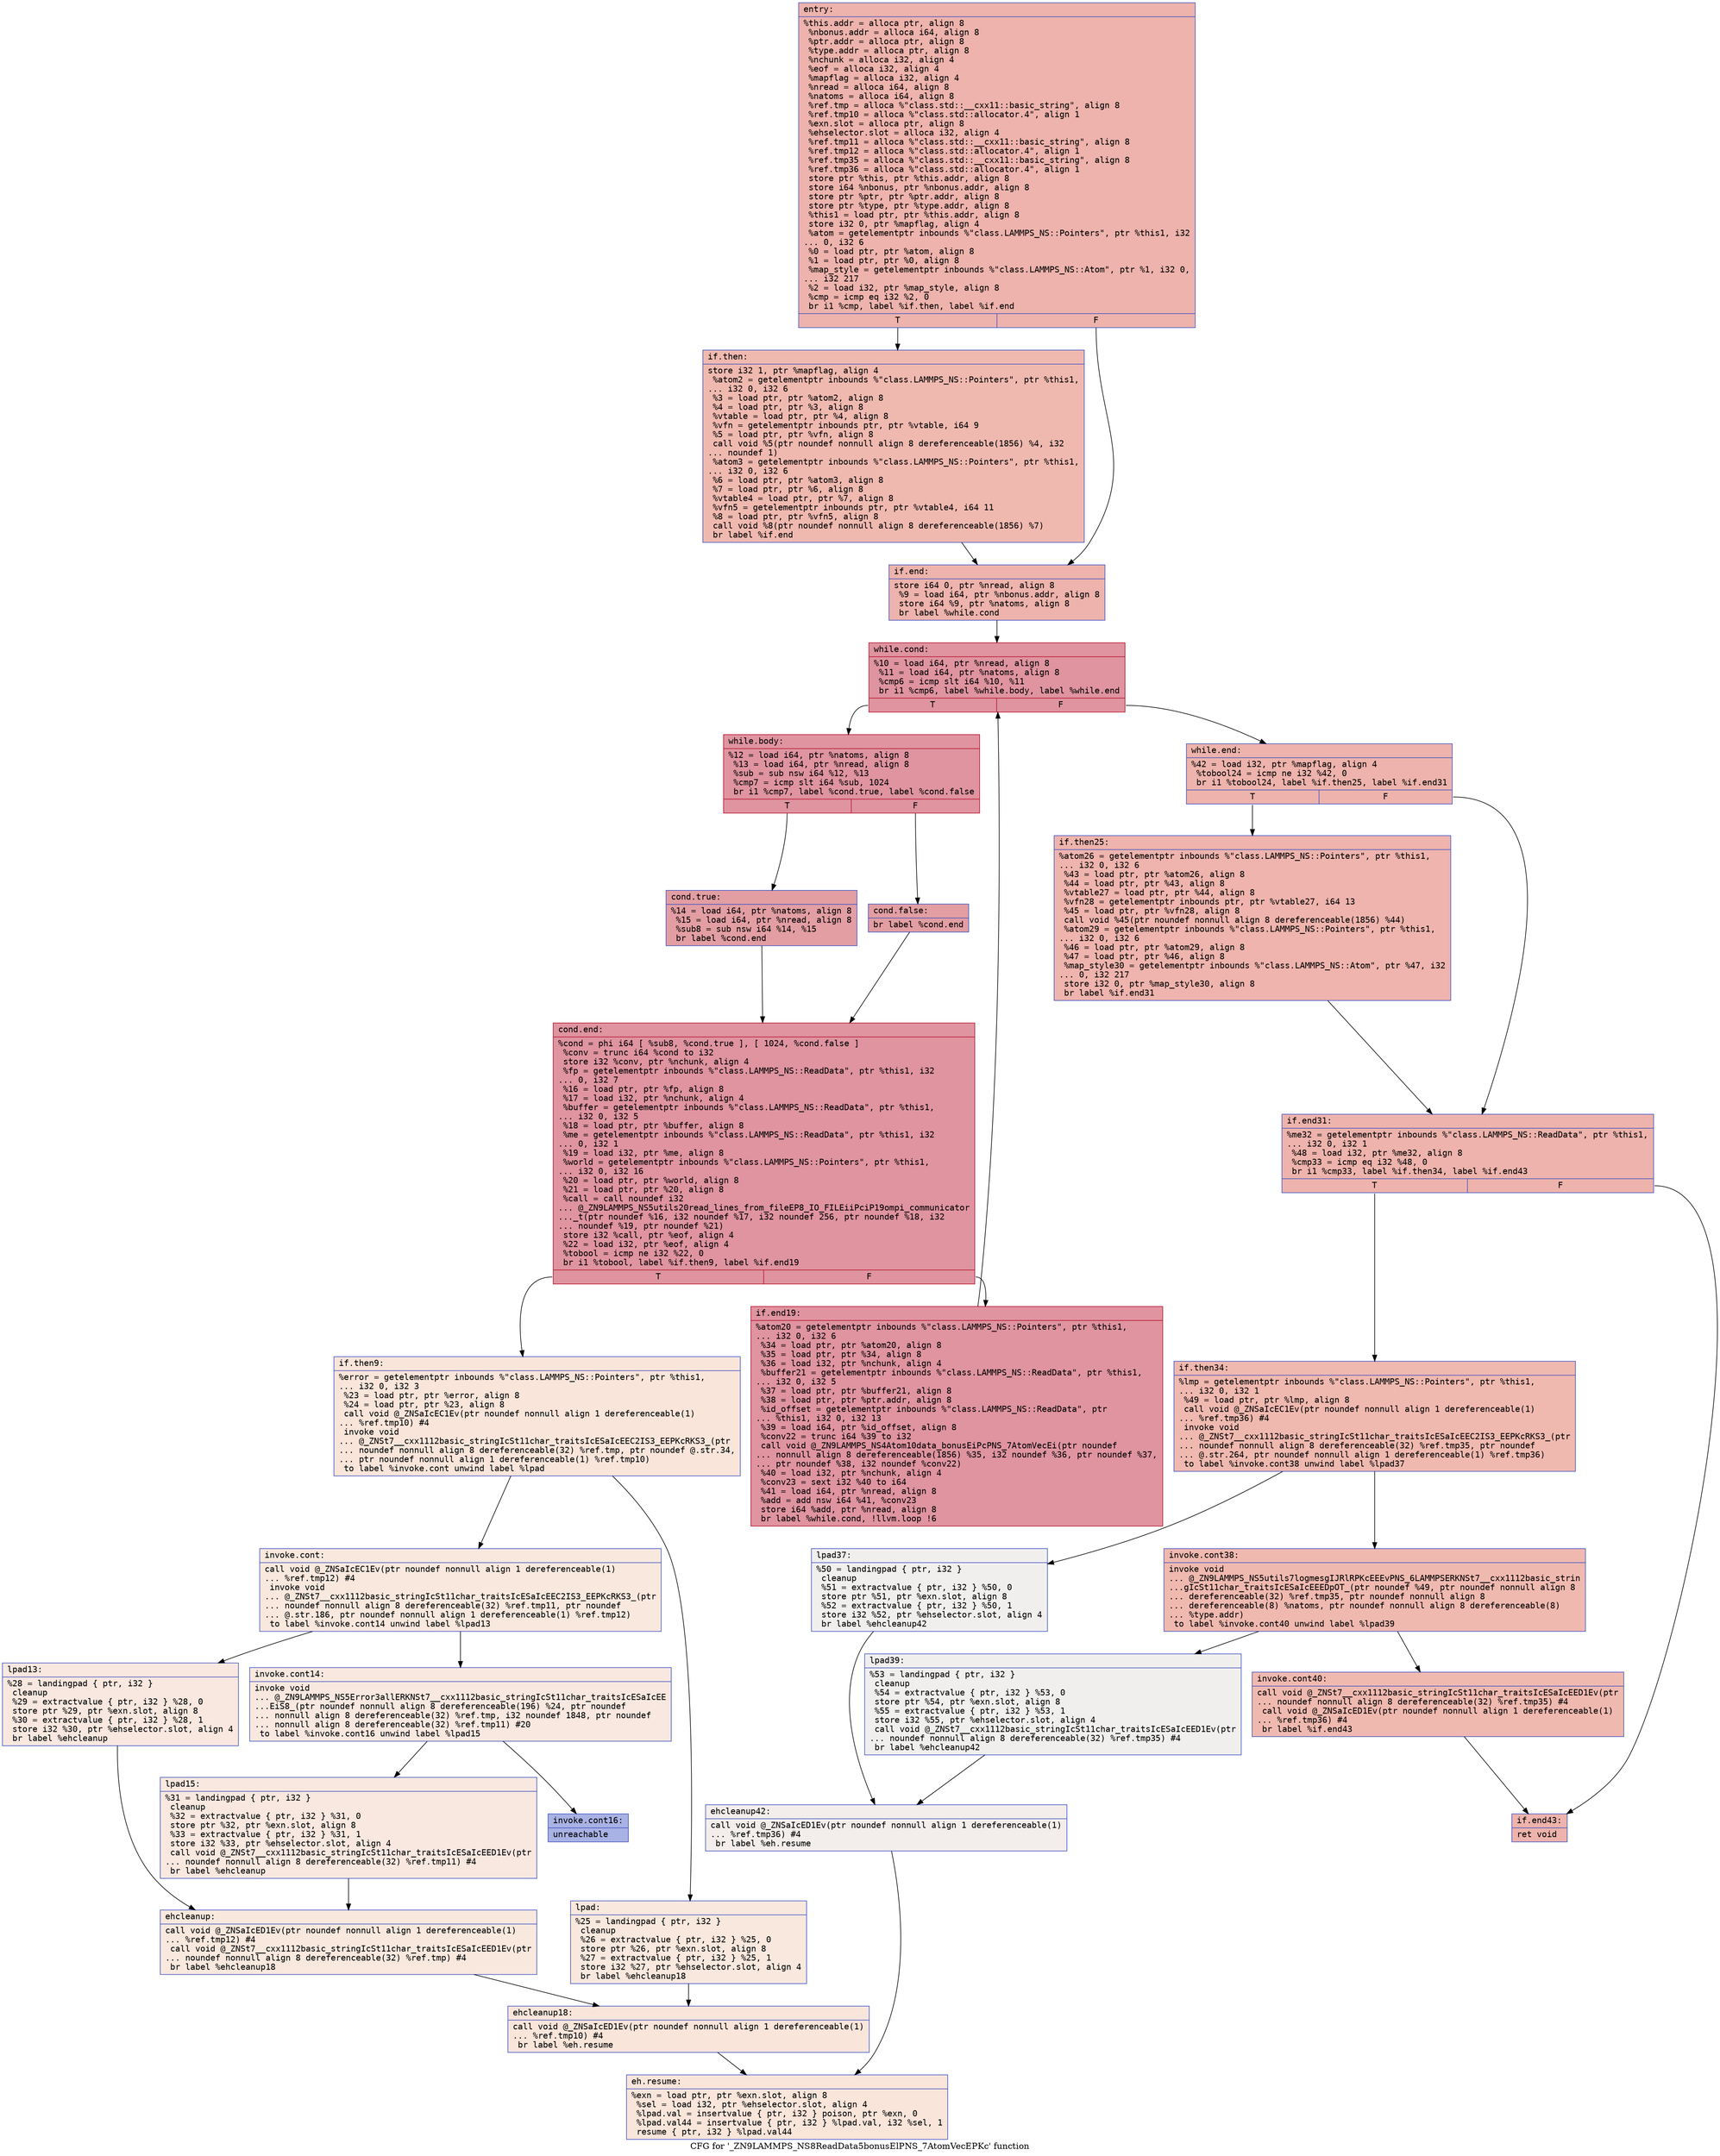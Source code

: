 digraph "CFG for '_ZN9LAMMPS_NS8ReadData5bonusElPNS_7AtomVecEPKc' function" {
	label="CFG for '_ZN9LAMMPS_NS8ReadData5bonusElPNS_7AtomVecEPKc' function";

	Node0x55c7e084c6b0 [shape=record,color="#3d50c3ff", style=filled, fillcolor="#d6524470" fontname="Courier",label="{entry:\l|  %this.addr = alloca ptr, align 8\l  %nbonus.addr = alloca i64, align 8\l  %ptr.addr = alloca ptr, align 8\l  %type.addr = alloca ptr, align 8\l  %nchunk = alloca i32, align 4\l  %eof = alloca i32, align 4\l  %mapflag = alloca i32, align 4\l  %nread = alloca i64, align 8\l  %natoms = alloca i64, align 8\l  %ref.tmp = alloca %\"class.std::__cxx11::basic_string\", align 8\l  %ref.tmp10 = alloca %\"class.std::allocator.4\", align 1\l  %exn.slot = alloca ptr, align 8\l  %ehselector.slot = alloca i32, align 4\l  %ref.tmp11 = alloca %\"class.std::__cxx11::basic_string\", align 8\l  %ref.tmp12 = alloca %\"class.std::allocator.4\", align 1\l  %ref.tmp35 = alloca %\"class.std::__cxx11::basic_string\", align 8\l  %ref.tmp36 = alloca %\"class.std::allocator.4\", align 1\l  store ptr %this, ptr %this.addr, align 8\l  store i64 %nbonus, ptr %nbonus.addr, align 8\l  store ptr %ptr, ptr %ptr.addr, align 8\l  store ptr %type, ptr %type.addr, align 8\l  %this1 = load ptr, ptr %this.addr, align 8\l  store i32 0, ptr %mapflag, align 4\l  %atom = getelementptr inbounds %\"class.LAMMPS_NS::Pointers\", ptr %this1, i32\l... 0, i32 6\l  %0 = load ptr, ptr %atom, align 8\l  %1 = load ptr, ptr %0, align 8\l  %map_style = getelementptr inbounds %\"class.LAMMPS_NS::Atom\", ptr %1, i32 0,\l... i32 217\l  %2 = load i32, ptr %map_style, align 8\l  %cmp = icmp eq i32 %2, 0\l  br i1 %cmp, label %if.then, label %if.end\l|{<s0>T|<s1>F}}"];
	Node0x55c7e084c6b0:s0 -> Node0x55c7e084ccc0[tooltip="entry -> if.then\nProbability 37.50%" ];
	Node0x55c7e084c6b0:s1 -> Node0x55c7e0857e10[tooltip="entry -> if.end\nProbability 62.50%" ];
	Node0x55c7e084ccc0 [shape=record,color="#3d50c3ff", style=filled, fillcolor="#de614d70" fontname="Courier",label="{if.then:\l|  store i32 1, ptr %mapflag, align 4\l  %atom2 = getelementptr inbounds %\"class.LAMMPS_NS::Pointers\", ptr %this1,\l... i32 0, i32 6\l  %3 = load ptr, ptr %atom2, align 8\l  %4 = load ptr, ptr %3, align 8\l  %vtable = load ptr, ptr %4, align 8\l  %vfn = getelementptr inbounds ptr, ptr %vtable, i64 9\l  %5 = load ptr, ptr %vfn, align 8\l  call void %5(ptr noundef nonnull align 8 dereferenceable(1856) %4, i32\l... noundef 1)\l  %atom3 = getelementptr inbounds %\"class.LAMMPS_NS::Pointers\", ptr %this1,\l... i32 0, i32 6\l  %6 = load ptr, ptr %atom3, align 8\l  %7 = load ptr, ptr %6, align 8\l  %vtable4 = load ptr, ptr %7, align 8\l  %vfn5 = getelementptr inbounds ptr, ptr %vtable4, i64 11\l  %8 = load ptr, ptr %vfn5, align 8\l  call void %8(ptr noundef nonnull align 8 dereferenceable(1856) %7)\l  br label %if.end\l}"];
	Node0x55c7e084ccc0 -> Node0x55c7e0857e10[tooltip="if.then -> if.end\nProbability 100.00%" ];
	Node0x55c7e0857e10 [shape=record,color="#3d50c3ff", style=filled, fillcolor="#d6524470" fontname="Courier",label="{if.end:\l|  store i64 0, ptr %nread, align 8\l  %9 = load i64, ptr %nbonus.addr, align 8\l  store i64 %9, ptr %natoms, align 8\l  br label %while.cond\l}"];
	Node0x55c7e0857e10 -> Node0x55c7e0858ba0[tooltip="if.end -> while.cond\nProbability 100.00%" ];
	Node0x55c7e0858ba0 [shape=record,color="#b70d28ff", style=filled, fillcolor="#b70d2870" fontname="Courier",label="{while.cond:\l|  %10 = load i64, ptr %nread, align 8\l  %11 = load i64, ptr %natoms, align 8\l  %cmp6 = icmp slt i64 %10, %11\l  br i1 %cmp6, label %while.body, label %while.end\l|{<s0>T|<s1>F}}"];
	Node0x55c7e0858ba0:s0 -> Node0x55c7e0858e20[tooltip="while.cond -> while.body\nProbability 96.88%" ];
	Node0x55c7e0858ba0:s1 -> Node0x55c7e0858ea0[tooltip="while.cond -> while.end\nProbability 3.12%" ];
	Node0x55c7e0858e20 [shape=record,color="#b70d28ff", style=filled, fillcolor="#b70d2870" fontname="Courier",label="{while.body:\l|  %12 = load i64, ptr %natoms, align 8\l  %13 = load i64, ptr %nread, align 8\l  %sub = sub nsw i64 %12, %13\l  %cmp7 = icmp slt i64 %sub, 1024\l  br i1 %cmp7, label %cond.true, label %cond.false\l|{<s0>T|<s1>F}}"];
	Node0x55c7e0858e20:s0 -> Node0x55c7e0859230[tooltip="while.body -> cond.true\nProbability 50.00%" ];
	Node0x55c7e0858e20:s1 -> Node0x55c7e08592b0[tooltip="while.body -> cond.false\nProbability 50.00%" ];
	Node0x55c7e0859230 [shape=record,color="#3d50c3ff", style=filled, fillcolor="#be242e70" fontname="Courier",label="{cond.true:\l|  %14 = load i64, ptr %natoms, align 8\l  %15 = load i64, ptr %nread, align 8\l  %sub8 = sub nsw i64 %14, %15\l  br label %cond.end\l}"];
	Node0x55c7e0859230 -> Node0x55c7e0859590[tooltip="cond.true -> cond.end\nProbability 100.00%" ];
	Node0x55c7e08592b0 [shape=record,color="#3d50c3ff", style=filled, fillcolor="#be242e70" fontname="Courier",label="{cond.false:\l|  br label %cond.end\l}"];
	Node0x55c7e08592b0 -> Node0x55c7e0859590[tooltip="cond.false -> cond.end\nProbability 100.00%" ];
	Node0x55c7e0859590 [shape=record,color="#b70d28ff", style=filled, fillcolor="#b70d2870" fontname="Courier",label="{cond.end:\l|  %cond = phi i64 [ %sub8, %cond.true ], [ 1024, %cond.false ]\l  %conv = trunc i64 %cond to i32\l  store i32 %conv, ptr %nchunk, align 4\l  %fp = getelementptr inbounds %\"class.LAMMPS_NS::ReadData\", ptr %this1, i32\l... 0, i32 7\l  %16 = load ptr, ptr %fp, align 8\l  %17 = load i32, ptr %nchunk, align 4\l  %buffer = getelementptr inbounds %\"class.LAMMPS_NS::ReadData\", ptr %this1,\l... i32 0, i32 5\l  %18 = load ptr, ptr %buffer, align 8\l  %me = getelementptr inbounds %\"class.LAMMPS_NS::ReadData\", ptr %this1, i32\l... 0, i32 1\l  %19 = load i32, ptr %me, align 8\l  %world = getelementptr inbounds %\"class.LAMMPS_NS::Pointers\", ptr %this1,\l... i32 0, i32 16\l  %20 = load ptr, ptr %world, align 8\l  %21 = load ptr, ptr %20, align 8\l  %call = call noundef i32\l... @_ZN9LAMMPS_NS5utils20read_lines_from_fileEP8_IO_FILEiiPciP19ompi_communicator\l..._t(ptr noundef %16, i32 noundef %17, i32 noundef 256, ptr noundef %18, i32\l... noundef %19, ptr noundef %21)\l  store i32 %call, ptr %eof, align 4\l  %22 = load i32, ptr %eof, align 4\l  %tobool = icmp ne i32 %22, 0\l  br i1 %tobool, label %if.then9, label %if.end19\l|{<s0>T|<s1>F}}"];
	Node0x55c7e0859590:s0 -> Node0x55c7e085a570[tooltip="cond.end -> if.then9\nProbability 0.00%" ];
	Node0x55c7e0859590:s1 -> Node0x55c7e085a5c0[tooltip="cond.end -> if.end19\nProbability 100.00%" ];
	Node0x55c7e085a570 [shape=record,color="#3d50c3ff", style=filled, fillcolor="#f4c5ad70" fontname="Courier",label="{if.then9:\l|  %error = getelementptr inbounds %\"class.LAMMPS_NS::Pointers\", ptr %this1,\l... i32 0, i32 3\l  %23 = load ptr, ptr %error, align 8\l  %24 = load ptr, ptr %23, align 8\l  call void @_ZNSaIcEC1Ev(ptr noundef nonnull align 1 dereferenceable(1)\l... %ref.tmp10) #4\l  invoke void\l... @_ZNSt7__cxx1112basic_stringIcSt11char_traitsIcESaIcEEC2IS3_EEPKcRKS3_(ptr\l... noundef nonnull align 8 dereferenceable(32) %ref.tmp, ptr noundef @.str.34,\l... ptr noundef nonnull align 1 dereferenceable(1) %ref.tmp10)\l          to label %invoke.cont unwind label %lpad\l}"];
	Node0x55c7e085a570 -> Node0x55c7e085aa50[tooltip="if.then9 -> invoke.cont\nProbability 50.00%" ];
	Node0x55c7e085a570 -> Node0x55c7e085aad0[tooltip="if.then9 -> lpad\nProbability 50.00%" ];
	Node0x55c7e085aa50 [shape=record,color="#3d50c3ff", style=filled, fillcolor="#f2cab570" fontname="Courier",label="{invoke.cont:\l|  call void @_ZNSaIcEC1Ev(ptr noundef nonnull align 1 dereferenceable(1)\l... %ref.tmp12) #4\l  invoke void\l... @_ZNSt7__cxx1112basic_stringIcSt11char_traitsIcESaIcEEC2IS3_EEPKcRKS3_(ptr\l... noundef nonnull align 8 dereferenceable(32) %ref.tmp11, ptr noundef\l... @.str.186, ptr noundef nonnull align 1 dereferenceable(1) %ref.tmp12)\l          to label %invoke.cont14 unwind label %lpad13\l}"];
	Node0x55c7e085aa50 -> Node0x55c7e085adf0[tooltip="invoke.cont -> invoke.cont14\nProbability 50.00%" ];
	Node0x55c7e085aa50 -> Node0x55c7e085ae40[tooltip="invoke.cont -> lpad13\nProbability 50.00%" ];
	Node0x55c7e085adf0 [shape=record,color="#3d50c3ff", style=filled, fillcolor="#f1ccb870" fontname="Courier",label="{invoke.cont14:\l|  invoke void\l... @_ZN9LAMMPS_NS5Error3allERKNSt7__cxx1112basic_stringIcSt11char_traitsIcESaIcEE\l...EiS8_(ptr noundef nonnull align 8 dereferenceable(196) %24, ptr noundef\l... nonnull align 8 dereferenceable(32) %ref.tmp, i32 noundef 1848, ptr noundef\l... nonnull align 8 dereferenceable(32) %ref.tmp11) #20\l          to label %invoke.cont16 unwind label %lpad15\l}"];
	Node0x55c7e085adf0 -> Node0x55c7e085ada0[tooltip="invoke.cont14 -> invoke.cont16\nProbability 0.00%" ];
	Node0x55c7e085adf0 -> Node0x55c7e085b160[tooltip="invoke.cont14 -> lpad15\nProbability 100.00%" ];
	Node0x55c7e085ada0 [shape=record,color="#3d50c3ff", style=filled, fillcolor="#3d50c370" fontname="Courier",label="{invoke.cont16:\l|  unreachable\l}"];
	Node0x55c7e085aad0 [shape=record,color="#3d50c3ff", style=filled, fillcolor="#f2cab570" fontname="Courier",label="{lpad:\l|  %25 = landingpad \{ ptr, i32 \}\l          cleanup\l  %26 = extractvalue \{ ptr, i32 \} %25, 0\l  store ptr %26, ptr %exn.slot, align 8\l  %27 = extractvalue \{ ptr, i32 \} %25, 1\l  store i32 %27, ptr %ehselector.slot, align 4\l  br label %ehcleanup18\l}"];
	Node0x55c7e085aad0 -> Node0x55c7e085b720[tooltip="lpad -> ehcleanup18\nProbability 100.00%" ];
	Node0x55c7e085ae40 [shape=record,color="#3d50c3ff", style=filled, fillcolor="#f1ccb870" fontname="Courier",label="{lpad13:\l|  %28 = landingpad \{ ptr, i32 \}\l          cleanup\l  %29 = extractvalue \{ ptr, i32 \} %28, 0\l  store ptr %29, ptr %exn.slot, align 8\l  %30 = extractvalue \{ ptr, i32 \} %28, 1\l  store i32 %30, ptr %ehselector.slot, align 4\l  br label %ehcleanup\l}"];
	Node0x55c7e085ae40 -> Node0x55c7e085ba70[tooltip="lpad13 -> ehcleanup\nProbability 100.00%" ];
	Node0x55c7e085b160 [shape=record,color="#3d50c3ff", style=filled, fillcolor="#f1ccb870" fontname="Courier",label="{lpad15:\l|  %31 = landingpad \{ ptr, i32 \}\l          cleanup\l  %32 = extractvalue \{ ptr, i32 \} %31, 0\l  store ptr %32, ptr %exn.slot, align 8\l  %33 = extractvalue \{ ptr, i32 \} %31, 1\l  store i32 %33, ptr %ehselector.slot, align 4\l  call void @_ZNSt7__cxx1112basic_stringIcSt11char_traitsIcESaIcEED1Ev(ptr\l... noundef nonnull align 8 dereferenceable(32) %ref.tmp11) #4\l  br label %ehcleanup\l}"];
	Node0x55c7e085b160 -> Node0x55c7e085ba70[tooltip="lpad15 -> ehcleanup\nProbability 100.00%" ];
	Node0x55c7e085ba70 [shape=record,color="#3d50c3ff", style=filled, fillcolor="#f2cab570" fontname="Courier",label="{ehcleanup:\l|  call void @_ZNSaIcED1Ev(ptr noundef nonnull align 1 dereferenceable(1)\l... %ref.tmp12) #4\l  call void @_ZNSt7__cxx1112basic_stringIcSt11char_traitsIcESaIcEED1Ev(ptr\l... noundef nonnull align 8 dereferenceable(32) %ref.tmp) #4\l  br label %ehcleanup18\l}"];
	Node0x55c7e085ba70 -> Node0x55c7e085b720[tooltip="ehcleanup -> ehcleanup18\nProbability 100.00%" ];
	Node0x55c7e085b720 [shape=record,color="#3d50c3ff", style=filled, fillcolor="#f4c5ad70" fontname="Courier",label="{ehcleanup18:\l|  call void @_ZNSaIcED1Ev(ptr noundef nonnull align 1 dereferenceable(1)\l... %ref.tmp10) #4\l  br label %eh.resume\l}"];
	Node0x55c7e085b720 -> Node0x55c7e085c320[tooltip="ehcleanup18 -> eh.resume\nProbability 100.00%" ];
	Node0x55c7e085a5c0 [shape=record,color="#b70d28ff", style=filled, fillcolor="#b70d2870" fontname="Courier",label="{if.end19:\l|  %atom20 = getelementptr inbounds %\"class.LAMMPS_NS::Pointers\", ptr %this1,\l... i32 0, i32 6\l  %34 = load ptr, ptr %atom20, align 8\l  %35 = load ptr, ptr %34, align 8\l  %36 = load i32, ptr %nchunk, align 4\l  %buffer21 = getelementptr inbounds %\"class.LAMMPS_NS::ReadData\", ptr %this1,\l... i32 0, i32 5\l  %37 = load ptr, ptr %buffer21, align 8\l  %38 = load ptr, ptr %ptr.addr, align 8\l  %id_offset = getelementptr inbounds %\"class.LAMMPS_NS::ReadData\", ptr\l... %this1, i32 0, i32 13\l  %39 = load i64, ptr %id_offset, align 8\l  %conv22 = trunc i64 %39 to i32\l  call void @_ZN9LAMMPS_NS4Atom10data_bonusEiPcPNS_7AtomVecEi(ptr noundef\l... nonnull align 8 dereferenceable(1856) %35, i32 noundef %36, ptr noundef %37,\l... ptr noundef %38, i32 noundef %conv22)\l  %40 = load i32, ptr %nchunk, align 4\l  %conv23 = sext i32 %40 to i64\l  %41 = load i64, ptr %nread, align 8\l  %add = add nsw i64 %41, %conv23\l  store i64 %add, ptr %nread, align 8\l  br label %while.cond, !llvm.loop !6\l}"];
	Node0x55c7e085a5c0 -> Node0x55c7e0858ba0[tooltip="if.end19 -> while.cond\nProbability 100.00%" ];
	Node0x55c7e0858ea0 [shape=record,color="#3d50c3ff", style=filled, fillcolor="#d6524470" fontname="Courier",label="{while.end:\l|  %42 = load i32, ptr %mapflag, align 4\l  %tobool24 = icmp ne i32 %42, 0\l  br i1 %tobool24, label %if.then25, label %if.end31\l|{<s0>T|<s1>F}}"];
	Node0x55c7e0858ea0:s0 -> Node0x55c7e085d1a0[tooltip="while.end -> if.then25\nProbability 62.50%" ];
	Node0x55c7e0858ea0:s1 -> Node0x55c7e085d220[tooltip="while.end -> if.end31\nProbability 37.50%" ];
	Node0x55c7e085d1a0 [shape=record,color="#3d50c3ff", style=filled, fillcolor="#d8564670" fontname="Courier",label="{if.then25:\l|  %atom26 = getelementptr inbounds %\"class.LAMMPS_NS::Pointers\", ptr %this1,\l... i32 0, i32 6\l  %43 = load ptr, ptr %atom26, align 8\l  %44 = load ptr, ptr %43, align 8\l  %vtable27 = load ptr, ptr %44, align 8\l  %vfn28 = getelementptr inbounds ptr, ptr %vtable27, i64 13\l  %45 = load ptr, ptr %vfn28, align 8\l  call void %45(ptr noundef nonnull align 8 dereferenceable(1856) %44)\l  %atom29 = getelementptr inbounds %\"class.LAMMPS_NS::Pointers\", ptr %this1,\l... i32 0, i32 6\l  %46 = load ptr, ptr %atom29, align 8\l  %47 = load ptr, ptr %46, align 8\l  %map_style30 = getelementptr inbounds %\"class.LAMMPS_NS::Atom\", ptr %47, i32\l... 0, i32 217\l  store i32 0, ptr %map_style30, align 8\l  br label %if.end31\l}"];
	Node0x55c7e085d1a0 -> Node0x55c7e085d220[tooltip="if.then25 -> if.end31\nProbability 100.00%" ];
	Node0x55c7e085d220 [shape=record,color="#3d50c3ff", style=filled, fillcolor="#d6524470" fontname="Courier",label="{if.end31:\l|  %me32 = getelementptr inbounds %\"class.LAMMPS_NS::ReadData\", ptr %this1,\l... i32 0, i32 1\l  %48 = load i32, ptr %me32, align 8\l  %cmp33 = icmp eq i32 %48, 0\l  br i1 %cmp33, label %if.then34, label %if.end43\l|{<s0>T|<s1>F}}"];
	Node0x55c7e085d220:s0 -> Node0x55c7e085e610[tooltip="if.end31 -> if.then34\nProbability 37.50%" ];
	Node0x55c7e085d220:s1 -> Node0x55c7e085e690[tooltip="if.end31 -> if.end43\nProbability 62.50%" ];
	Node0x55c7e085e610 [shape=record,color="#3d50c3ff", style=filled, fillcolor="#de614d70" fontname="Courier",label="{if.then34:\l|  %lmp = getelementptr inbounds %\"class.LAMMPS_NS::Pointers\", ptr %this1,\l... i32 0, i32 1\l  %49 = load ptr, ptr %lmp, align 8\l  call void @_ZNSaIcEC1Ev(ptr noundef nonnull align 1 dereferenceable(1)\l... %ref.tmp36) #4\l  invoke void\l... @_ZNSt7__cxx1112basic_stringIcSt11char_traitsIcESaIcEEC2IS3_EEPKcRKS3_(ptr\l... noundef nonnull align 8 dereferenceable(32) %ref.tmp35, ptr noundef\l... @.str.264, ptr noundef nonnull align 1 dereferenceable(1) %ref.tmp36)\l          to label %invoke.cont38 unwind label %lpad37\l}"];
	Node0x55c7e085e610 -> Node0x55c7e085eaa0[tooltip="if.then34 -> invoke.cont38\nProbability 100.00%" ];
	Node0x55c7e085e610 -> Node0x55c7e085eb20[tooltip="if.then34 -> lpad37\nProbability 0.00%" ];
	Node0x55c7e085eaa0 [shape=record,color="#3d50c3ff", style=filled, fillcolor="#de614d70" fontname="Courier",label="{invoke.cont38:\l|  invoke void\l... @_ZN9LAMMPS_NS5utils7logmesgIJRlRPKcEEEvPNS_6LAMMPSERKNSt7__cxx1112basic_strin\l...gIcSt11char_traitsIcESaIcEEEDpOT_(ptr noundef %49, ptr noundef nonnull align 8\l... dereferenceable(32) %ref.tmp35, ptr noundef nonnull align 8\l... dereferenceable(8) %natoms, ptr noundef nonnull align 8 dereferenceable(8)\l... %type.addr)\l          to label %invoke.cont40 unwind label %lpad39\l}"];
	Node0x55c7e085eaa0 -> Node0x55c7e085ea50[tooltip="invoke.cont38 -> invoke.cont40\nProbability 100.00%" ];
	Node0x55c7e085eaa0 -> Node0x55c7e085edd0[tooltip="invoke.cont38 -> lpad39\nProbability 0.00%" ];
	Node0x55c7e085ea50 [shape=record,color="#3d50c3ff", style=filled, fillcolor="#de614d70" fontname="Courier",label="{invoke.cont40:\l|  call void @_ZNSt7__cxx1112basic_stringIcSt11char_traitsIcESaIcEED1Ev(ptr\l... noundef nonnull align 8 dereferenceable(32) %ref.tmp35) #4\l  call void @_ZNSaIcED1Ev(ptr noundef nonnull align 1 dereferenceable(1)\l... %ref.tmp36) #4\l  br label %if.end43\l}"];
	Node0x55c7e085ea50 -> Node0x55c7e085e690[tooltip="invoke.cont40 -> if.end43\nProbability 100.00%" ];
	Node0x55c7e085eb20 [shape=record,color="#3d50c3ff", style=filled, fillcolor="#e0dbd870" fontname="Courier",label="{lpad37:\l|  %50 = landingpad \{ ptr, i32 \}\l          cleanup\l  %51 = extractvalue \{ ptr, i32 \} %50, 0\l  store ptr %51, ptr %exn.slot, align 8\l  %52 = extractvalue \{ ptr, i32 \} %50, 1\l  store i32 %52, ptr %ehselector.slot, align 4\l  br label %ehcleanup42\l}"];
	Node0x55c7e085eb20 -> Node0x55c7e085f690[tooltip="lpad37 -> ehcleanup42\nProbability 100.00%" ];
	Node0x55c7e085edd0 [shape=record,color="#3d50c3ff", style=filled, fillcolor="#e0dbd870" fontname="Courier",label="{lpad39:\l|  %53 = landingpad \{ ptr, i32 \}\l          cleanup\l  %54 = extractvalue \{ ptr, i32 \} %53, 0\l  store ptr %54, ptr %exn.slot, align 8\l  %55 = extractvalue \{ ptr, i32 \} %53, 1\l  store i32 %55, ptr %ehselector.slot, align 4\l  call void @_ZNSt7__cxx1112basic_stringIcSt11char_traitsIcESaIcEED1Ev(ptr\l... noundef nonnull align 8 dereferenceable(32) %ref.tmp35) #4\l  br label %ehcleanup42\l}"];
	Node0x55c7e085edd0 -> Node0x55c7e085f690[tooltip="lpad39 -> ehcleanup42\nProbability 100.00%" ];
	Node0x55c7e085f690 [shape=record,color="#3d50c3ff", style=filled, fillcolor="#e3d9d370" fontname="Courier",label="{ehcleanup42:\l|  call void @_ZNSaIcED1Ev(ptr noundef nonnull align 1 dereferenceable(1)\l... %ref.tmp36) #4\l  br label %eh.resume\l}"];
	Node0x55c7e085f690 -> Node0x55c7e085c320[tooltip="ehcleanup42 -> eh.resume\nProbability 100.00%" ];
	Node0x55c7e085e690 [shape=record,color="#3d50c3ff", style=filled, fillcolor="#d6524470" fontname="Courier",label="{if.end43:\l|  ret void\l}"];
	Node0x55c7e085c320 [shape=record,color="#3d50c3ff", style=filled, fillcolor="#f4c5ad70" fontname="Courier",label="{eh.resume:\l|  %exn = load ptr, ptr %exn.slot, align 8\l  %sel = load i32, ptr %ehselector.slot, align 4\l  %lpad.val = insertvalue \{ ptr, i32 \} poison, ptr %exn, 0\l  %lpad.val44 = insertvalue \{ ptr, i32 \} %lpad.val, i32 %sel, 1\l  resume \{ ptr, i32 \} %lpad.val44\l}"];
}
